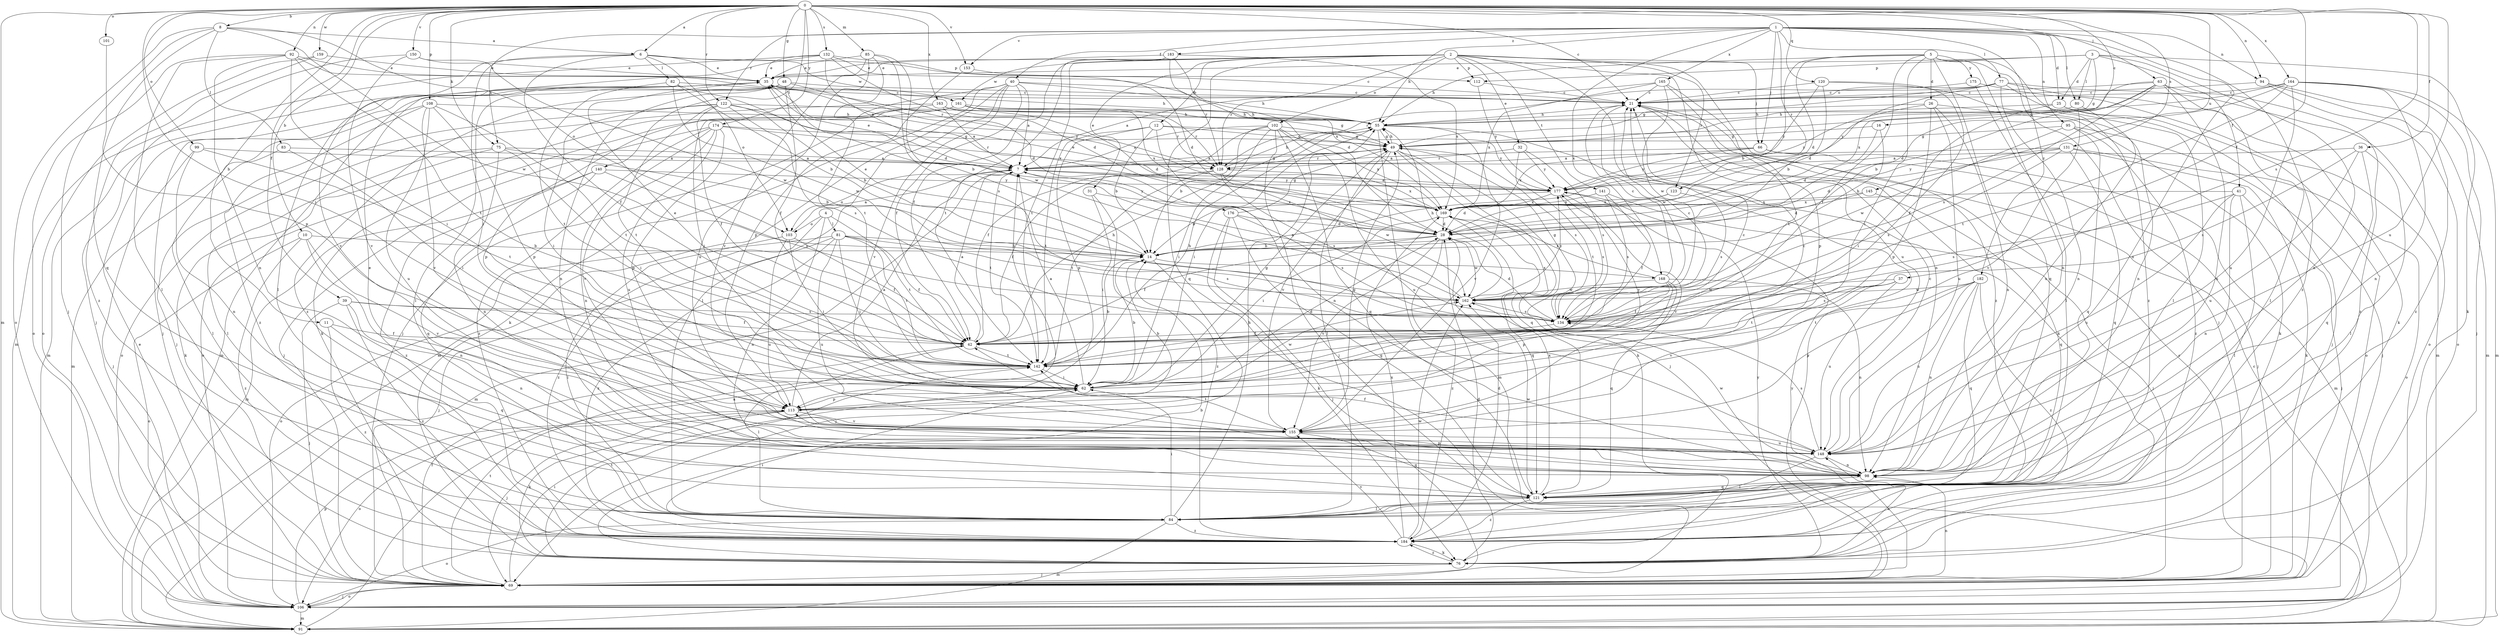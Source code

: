 strict digraph  {
0;
1;
2;
3;
4;
5;
6;
7;
8;
10;
11;
12;
14;
16;
21;
25;
26;
28;
31;
32;
35;
36;
37;
39;
40;
41;
42;
48;
49;
55;
62;
63;
66;
69;
75;
76;
77;
80;
81;
82;
83;
84;
85;
91;
92;
94;
95;
98;
99;
101;
102;
103;
106;
108;
112;
113;
120;
121;
122;
123;
128;
131;
132;
134;
140;
141;
142;
145;
148;
150;
153;
155;
159;
161;
162;
163;
164;
165;
168;
169;
174;
175;
176;
177;
182;
183;
184;
0 -> 6  [label=a];
0 -> 8  [label=b];
0 -> 10  [label=b];
0 -> 11  [label=b];
0 -> 16  [label=c];
0 -> 21  [label=c];
0 -> 36  [label=f];
0 -> 37  [label=f];
0 -> 39  [label=f];
0 -> 48  [label=g];
0 -> 62  [label=i];
0 -> 63  [label=j];
0 -> 75  [label=k];
0 -> 85  [label=m];
0 -> 91  [label=m];
0 -> 92  [label=n];
0 -> 94  [label=n];
0 -> 99  [label=o];
0 -> 101  [label=o];
0 -> 108  [label=p];
0 -> 120  [label=q];
0 -> 122  [label=r];
0 -> 131  [label=s];
0 -> 132  [label=s];
0 -> 134  [label=s];
0 -> 140  [label=t];
0 -> 145  [label=u];
0 -> 148  [label=u];
0 -> 150  [label=v];
0 -> 153  [label=v];
0 -> 159  [label=w];
0 -> 163  [label=x];
0 -> 164  [label=x];
0 -> 174  [label=y];
1 -> 25  [label=d];
1 -> 40  [label=f];
1 -> 55  [label=h];
1 -> 66  [label=j];
1 -> 75  [label=k];
1 -> 77  [label=l];
1 -> 80  [label=l];
1 -> 94  [label=n];
1 -> 95  [label=n];
1 -> 98  [label=n];
1 -> 122  [label=r];
1 -> 123  [label=r];
1 -> 153  [label=v];
1 -> 165  [label=x];
1 -> 168  [label=x];
1 -> 182  [label=z];
1 -> 183  [label=z];
1 -> 184  [label=z];
2 -> 12  [label=b];
2 -> 31  [label=e];
2 -> 32  [label=e];
2 -> 35  [label=e];
2 -> 66  [label=j];
2 -> 98  [label=n];
2 -> 102  [label=o];
2 -> 112  [label=p];
2 -> 121  [label=q];
2 -> 123  [label=r];
2 -> 128  [label=r];
2 -> 141  [label=t];
2 -> 142  [label=t];
2 -> 148  [label=u];
2 -> 161  [label=w];
2 -> 184  [label=z];
3 -> 25  [label=d];
3 -> 35  [label=e];
3 -> 41  [label=f];
3 -> 49  [label=g];
3 -> 76  [label=k];
3 -> 80  [label=l];
3 -> 98  [label=n];
3 -> 112  [label=p];
4 -> 81  [label=l];
4 -> 98  [label=n];
4 -> 103  [label=o];
4 -> 142  [label=t];
4 -> 184  [label=z];
5 -> 14  [label=b];
5 -> 26  [label=d];
5 -> 28  [label=d];
5 -> 42  [label=f];
5 -> 55  [label=h];
5 -> 62  [label=i];
5 -> 69  [label=j];
5 -> 98  [label=n];
5 -> 121  [label=q];
5 -> 175  [label=y];
5 -> 184  [label=z];
6 -> 35  [label=e];
6 -> 42  [label=f];
6 -> 62  [label=i];
6 -> 82  [label=l];
6 -> 103  [label=o];
6 -> 112  [label=p];
6 -> 155  [label=v];
6 -> 161  [label=w];
7 -> 35  [label=e];
7 -> 49  [label=g];
7 -> 91  [label=m];
7 -> 103  [label=o];
7 -> 142  [label=t];
7 -> 176  [label=y];
7 -> 177  [label=y];
8 -> 6  [label=a];
8 -> 69  [label=j];
8 -> 83  [label=l];
8 -> 103  [label=o];
8 -> 106  [label=o];
8 -> 121  [label=q];
8 -> 162  [label=w];
10 -> 14  [label=b];
10 -> 98  [label=n];
10 -> 106  [label=o];
10 -> 155  [label=v];
10 -> 184  [label=z];
11 -> 42  [label=f];
11 -> 121  [label=q];
11 -> 184  [label=z];
12 -> 14  [label=b];
12 -> 49  [label=g];
12 -> 98  [label=n];
12 -> 113  [label=p];
12 -> 142  [label=t];
12 -> 177  [label=y];
14 -> 35  [label=e];
14 -> 69  [label=j];
14 -> 168  [label=x];
16 -> 14  [label=b];
16 -> 28  [label=d];
16 -> 49  [label=g];
21 -> 55  [label=h];
21 -> 76  [label=k];
21 -> 162  [label=w];
25 -> 55  [label=h];
25 -> 62  [label=i];
25 -> 69  [label=j];
25 -> 106  [label=o];
26 -> 55  [label=h];
26 -> 76  [label=k];
26 -> 98  [label=n];
26 -> 113  [label=p];
26 -> 148  [label=u];
26 -> 177  [label=y];
28 -> 14  [label=b];
28 -> 42  [label=f];
28 -> 155  [label=v];
28 -> 162  [label=w];
28 -> 184  [label=z];
31 -> 62  [label=i];
31 -> 169  [label=x];
31 -> 184  [label=z];
32 -> 128  [label=r];
32 -> 134  [label=s];
32 -> 142  [label=t];
32 -> 177  [label=y];
35 -> 21  [label=c];
35 -> 55  [label=h];
35 -> 69  [label=j];
35 -> 91  [label=m];
35 -> 177  [label=y];
36 -> 7  [label=a];
36 -> 84  [label=l];
36 -> 121  [label=q];
36 -> 134  [label=s];
36 -> 148  [label=u];
37 -> 134  [label=s];
37 -> 142  [label=t];
37 -> 148  [label=u];
37 -> 155  [label=v];
37 -> 162  [label=w];
39 -> 42  [label=f];
39 -> 69  [label=j];
39 -> 98  [label=n];
39 -> 134  [label=s];
39 -> 184  [label=z];
40 -> 7  [label=a];
40 -> 21  [label=c];
40 -> 42  [label=f];
40 -> 55  [label=h];
40 -> 69  [label=j];
40 -> 76  [label=k];
40 -> 84  [label=l];
40 -> 91  [label=m];
40 -> 155  [label=v];
41 -> 69  [label=j];
41 -> 84  [label=l];
41 -> 98  [label=n];
41 -> 134  [label=s];
41 -> 148  [label=u];
41 -> 169  [label=x];
42 -> 7  [label=a];
42 -> 35  [label=e];
42 -> 55  [label=h];
42 -> 84  [label=l];
42 -> 142  [label=t];
48 -> 14  [label=b];
48 -> 21  [label=c];
48 -> 28  [label=d];
48 -> 42  [label=f];
48 -> 84  [label=l];
48 -> 91  [label=m];
48 -> 98  [label=n];
48 -> 184  [label=z];
49 -> 7  [label=a];
49 -> 55  [label=h];
49 -> 69  [label=j];
49 -> 76  [label=k];
49 -> 84  [label=l];
49 -> 121  [label=q];
49 -> 128  [label=r];
49 -> 134  [label=s];
49 -> 155  [label=v];
55 -> 49  [label=g];
55 -> 62  [label=i];
55 -> 69  [label=j];
55 -> 91  [label=m];
55 -> 155  [label=v];
62 -> 7  [label=a];
62 -> 14  [label=b];
62 -> 21  [label=c];
62 -> 28  [label=d];
62 -> 49  [label=g];
62 -> 113  [label=p];
62 -> 162  [label=w];
62 -> 177  [label=y];
63 -> 14  [label=b];
63 -> 21  [label=c];
63 -> 84  [label=l];
63 -> 98  [label=n];
63 -> 134  [label=s];
63 -> 169  [label=x];
63 -> 177  [label=y];
63 -> 184  [label=z];
66 -> 7  [label=a];
66 -> 69  [label=j];
66 -> 91  [label=m];
66 -> 169  [label=x];
66 -> 177  [label=y];
69 -> 42  [label=f];
69 -> 62  [label=i];
69 -> 98  [label=n];
69 -> 106  [label=o];
69 -> 142  [label=t];
69 -> 177  [label=y];
75 -> 7  [label=a];
75 -> 14  [label=b];
75 -> 62  [label=i];
75 -> 76  [label=k];
75 -> 84  [label=l];
75 -> 98  [label=n];
76 -> 14  [label=b];
76 -> 28  [label=d];
76 -> 69  [label=j];
76 -> 142  [label=t];
76 -> 148  [label=u];
76 -> 177  [label=y];
76 -> 184  [label=z];
77 -> 21  [label=c];
77 -> 28  [label=d];
77 -> 49  [label=g];
77 -> 76  [label=k];
77 -> 84  [label=l];
77 -> 98  [label=n];
77 -> 106  [label=o];
77 -> 128  [label=r];
80 -> 55  [label=h];
80 -> 148  [label=u];
80 -> 155  [label=v];
81 -> 14  [label=b];
81 -> 42  [label=f];
81 -> 62  [label=i];
81 -> 69  [label=j];
81 -> 106  [label=o];
81 -> 134  [label=s];
81 -> 142  [label=t];
81 -> 148  [label=u];
81 -> 184  [label=z];
82 -> 14  [label=b];
82 -> 21  [label=c];
82 -> 28  [label=d];
82 -> 142  [label=t];
82 -> 162  [label=w];
83 -> 7  [label=a];
83 -> 62  [label=i];
83 -> 84  [label=l];
84 -> 55  [label=h];
84 -> 62  [label=i];
84 -> 91  [label=m];
84 -> 106  [label=o];
84 -> 184  [label=z];
85 -> 35  [label=e];
85 -> 134  [label=s];
85 -> 142  [label=t];
85 -> 148  [label=u];
85 -> 155  [label=v];
85 -> 162  [label=w];
91 -> 7  [label=a];
91 -> 21  [label=c];
92 -> 35  [label=e];
92 -> 62  [label=i];
92 -> 84  [label=l];
92 -> 98  [label=n];
92 -> 106  [label=o];
92 -> 128  [label=r];
92 -> 142  [label=t];
94 -> 21  [label=c];
94 -> 91  [label=m];
94 -> 106  [label=o];
94 -> 184  [label=z];
95 -> 49  [label=g];
95 -> 69  [label=j];
95 -> 121  [label=q];
95 -> 162  [label=w];
95 -> 184  [label=z];
98 -> 113  [label=p];
98 -> 121  [label=q];
98 -> 162  [label=w];
99 -> 7  [label=a];
99 -> 69  [label=j];
99 -> 98  [label=n];
99 -> 142  [label=t];
101 -> 113  [label=p];
102 -> 7  [label=a];
102 -> 14  [label=b];
102 -> 42  [label=f];
102 -> 49  [label=g];
102 -> 62  [label=i];
102 -> 69  [label=j];
102 -> 121  [label=q];
102 -> 148  [label=u];
102 -> 169  [label=x];
103 -> 7  [label=a];
103 -> 42  [label=f];
103 -> 62  [label=i];
103 -> 84  [label=l];
103 -> 148  [label=u];
106 -> 21  [label=c];
106 -> 35  [label=e];
106 -> 69  [label=j];
106 -> 91  [label=m];
106 -> 113  [label=p];
108 -> 55  [label=h];
108 -> 91  [label=m];
108 -> 113  [label=p];
108 -> 142  [label=t];
108 -> 148  [label=u];
108 -> 155  [label=v];
108 -> 184  [label=z];
112 -> 21  [label=c];
112 -> 177  [label=y];
113 -> 7  [label=a];
113 -> 14  [label=b];
113 -> 69  [label=j];
113 -> 76  [label=k];
113 -> 106  [label=o];
113 -> 155  [label=v];
120 -> 14  [label=b];
120 -> 21  [label=c];
120 -> 42  [label=f];
120 -> 98  [label=n];
120 -> 177  [label=y];
121 -> 84  [label=l];
121 -> 162  [label=w];
121 -> 169  [label=x];
121 -> 184  [label=z];
122 -> 14  [label=b];
122 -> 42  [label=f];
122 -> 55  [label=h];
122 -> 62  [label=i];
122 -> 69  [label=j];
122 -> 134  [label=s];
122 -> 142  [label=t];
122 -> 169  [label=x];
123 -> 28  [label=d];
123 -> 134  [label=s];
123 -> 169  [label=x];
128 -> 42  [label=f];
128 -> 55  [label=h];
128 -> 134  [label=s];
128 -> 142  [label=t];
128 -> 162  [label=w];
128 -> 169  [label=x];
131 -> 7  [label=a];
131 -> 28  [label=d];
131 -> 76  [label=k];
131 -> 106  [label=o];
131 -> 121  [label=q];
131 -> 134  [label=s];
131 -> 177  [label=y];
132 -> 7  [label=a];
132 -> 21  [label=c];
132 -> 28  [label=d];
132 -> 35  [label=e];
132 -> 84  [label=l];
132 -> 91  [label=m];
132 -> 169  [label=x];
134 -> 21  [label=c];
134 -> 28  [label=d];
134 -> 42  [label=f];
134 -> 49  [label=g];
140 -> 91  [label=m];
140 -> 121  [label=q];
140 -> 134  [label=s];
140 -> 177  [label=y];
140 -> 184  [label=z];
141 -> 42  [label=f];
141 -> 69  [label=j];
141 -> 134  [label=s];
141 -> 169  [label=x];
142 -> 14  [label=b];
142 -> 21  [label=c];
142 -> 55  [label=h];
142 -> 62  [label=i];
145 -> 28  [label=d];
145 -> 121  [label=q];
145 -> 169  [label=x];
148 -> 21  [label=c];
148 -> 35  [label=e];
148 -> 42  [label=f];
148 -> 84  [label=l];
148 -> 98  [label=n];
148 -> 134  [label=s];
150 -> 35  [label=e];
150 -> 69  [label=j];
150 -> 155  [label=v];
150 -> 162  [label=w];
153 -> 28  [label=d];
153 -> 113  [label=p];
155 -> 49  [label=g];
155 -> 121  [label=q];
155 -> 142  [label=t];
155 -> 148  [label=u];
159 -> 35  [label=e];
159 -> 106  [label=o];
159 -> 184  [label=z];
161 -> 28  [label=d];
161 -> 55  [label=h];
161 -> 62  [label=i];
161 -> 76  [label=k];
161 -> 106  [label=o];
161 -> 128  [label=r];
161 -> 169  [label=x];
162 -> 7  [label=a];
162 -> 55  [label=h];
162 -> 134  [label=s];
162 -> 177  [label=y];
163 -> 7  [label=a];
163 -> 49  [label=g];
163 -> 55  [label=h];
163 -> 106  [label=o];
163 -> 113  [label=p];
163 -> 128  [label=r];
164 -> 21  [label=c];
164 -> 28  [label=d];
164 -> 49  [label=g];
164 -> 69  [label=j];
164 -> 91  [label=m];
164 -> 98  [label=n];
164 -> 142  [label=t];
164 -> 148  [label=u];
165 -> 7  [label=a];
165 -> 21  [label=c];
165 -> 113  [label=p];
165 -> 142  [label=t];
165 -> 162  [label=w];
165 -> 169  [label=x];
168 -> 21  [label=c];
168 -> 42  [label=f];
168 -> 98  [label=n];
168 -> 113  [label=p];
168 -> 121  [label=q];
168 -> 162  [label=w];
168 -> 169  [label=x];
169 -> 28  [label=d];
169 -> 35  [label=e];
169 -> 62  [label=i];
169 -> 121  [label=q];
174 -> 49  [label=g];
174 -> 69  [label=j];
174 -> 98  [label=n];
174 -> 113  [label=p];
174 -> 128  [label=r];
174 -> 148  [label=u];
174 -> 155  [label=v];
174 -> 184  [label=z];
175 -> 21  [label=c];
175 -> 84  [label=l];
175 -> 91  [label=m];
176 -> 28  [label=d];
176 -> 49  [label=g];
176 -> 69  [label=j];
176 -> 76  [label=k];
176 -> 121  [label=q];
176 -> 134  [label=s];
177 -> 7  [label=a];
177 -> 14  [label=b];
177 -> 134  [label=s];
177 -> 155  [label=v];
177 -> 169  [label=x];
182 -> 98  [label=n];
182 -> 121  [label=q];
182 -> 142  [label=t];
182 -> 148  [label=u];
182 -> 155  [label=v];
182 -> 162  [label=w];
182 -> 184  [label=z];
183 -> 28  [label=d];
183 -> 35  [label=e];
183 -> 42  [label=f];
183 -> 128  [label=r];
183 -> 142  [label=t];
183 -> 169  [label=x];
184 -> 28  [label=d];
184 -> 62  [label=i];
184 -> 76  [label=k];
184 -> 155  [label=v];
184 -> 162  [label=w];
184 -> 169  [label=x];
}
